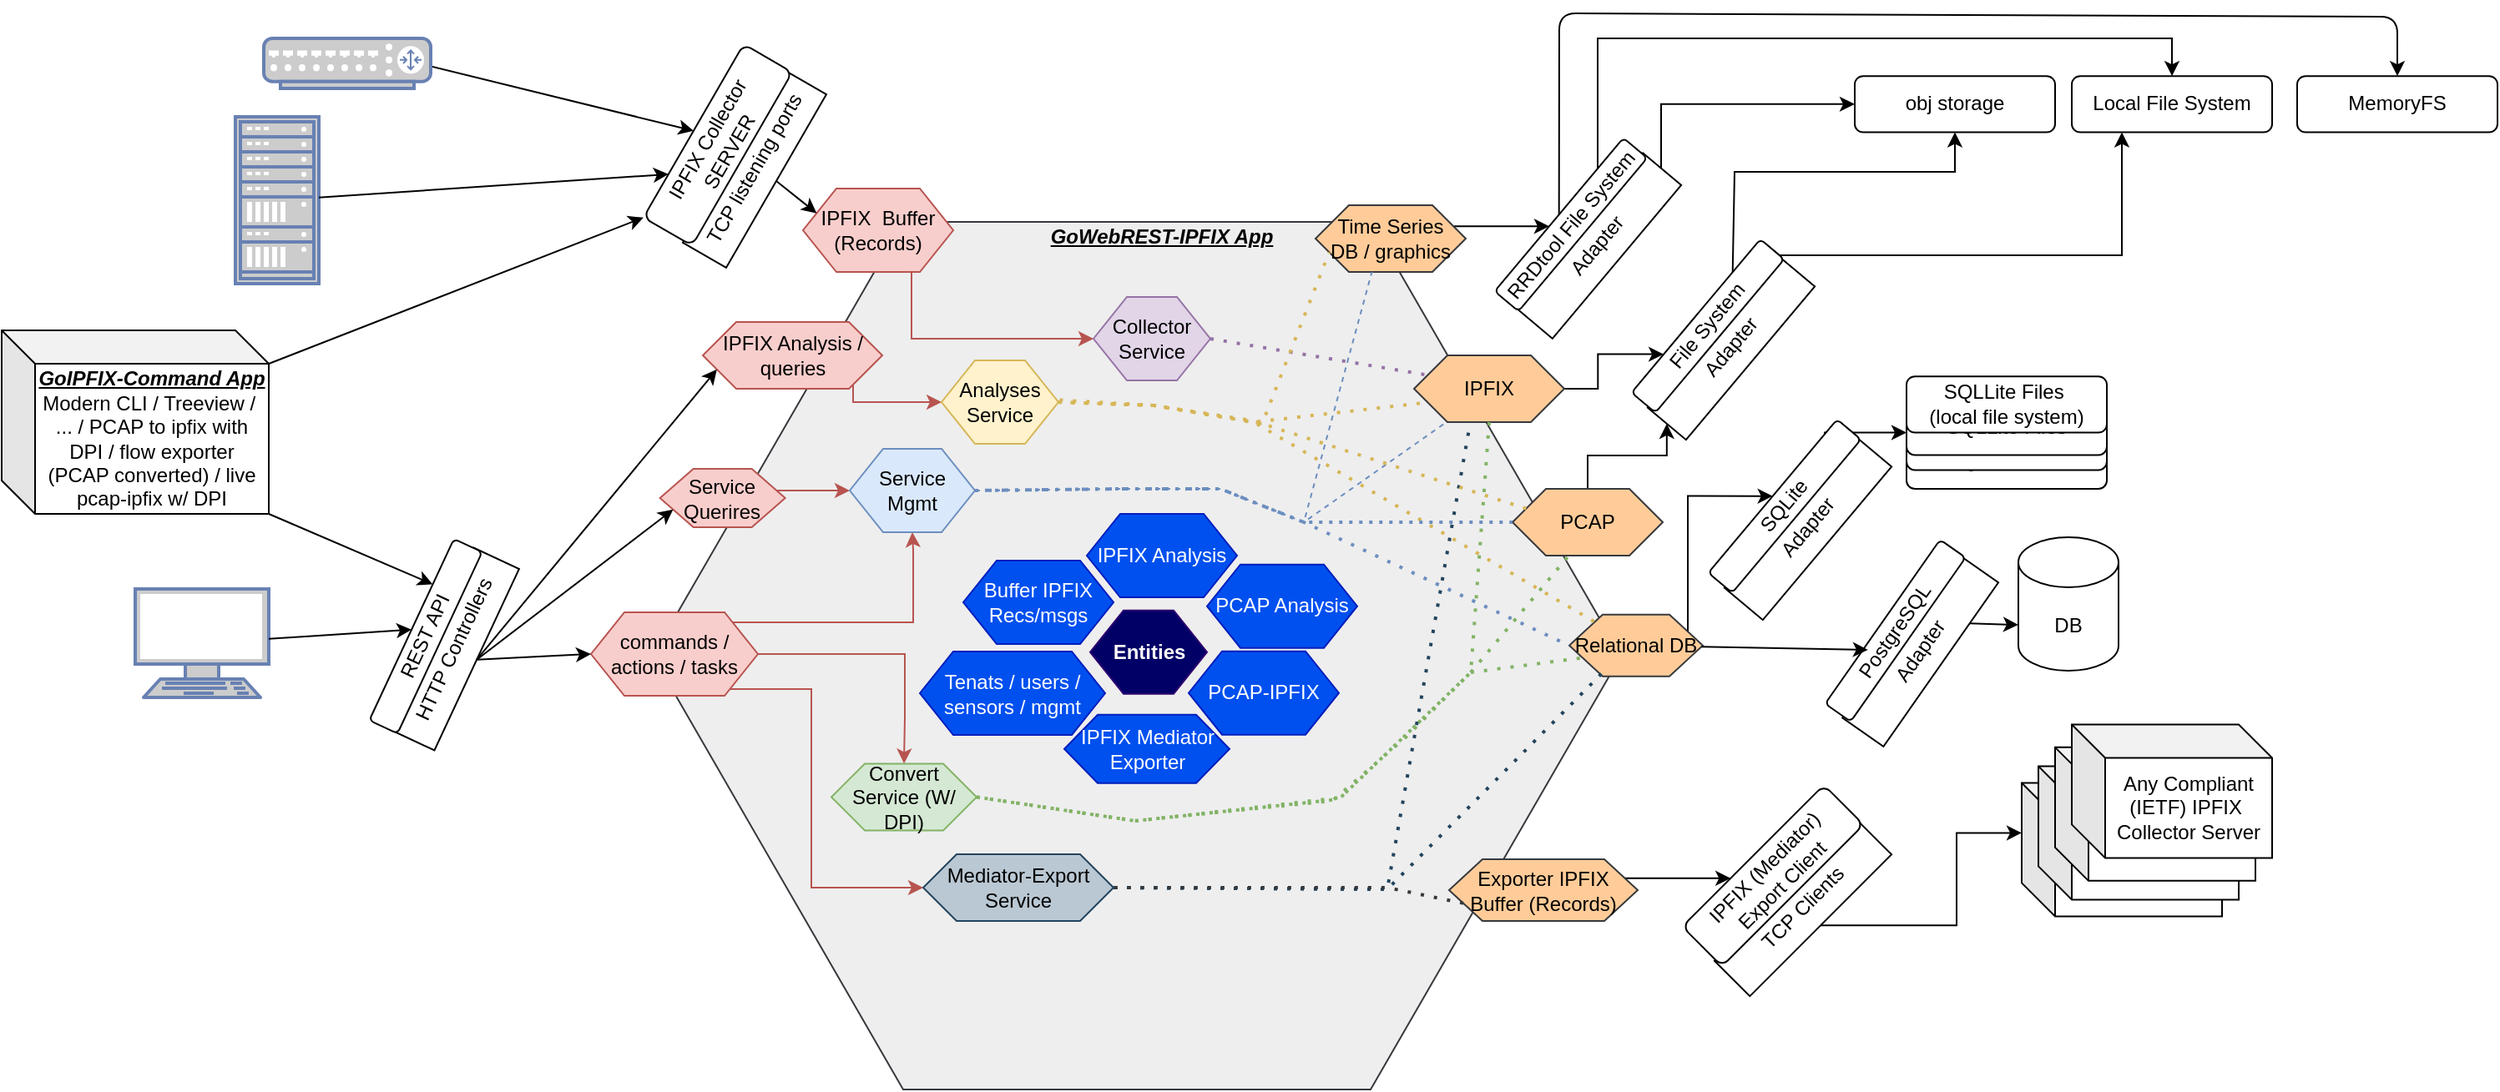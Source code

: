 <mxfile>
    <diagram name="Page-1" id="kMJhnsyOK0foT4QRPClB">
        <mxGraphModel dx="2495" dy="1179" grid="0" gridSize="10" guides="1" tooltips="1" connect="1" arrows="1" fold="1" page="0" pageScale="1" pageWidth="1100" pageHeight="850" math="0" shadow="0">
            <root>
                <mxCell id="0"/>
                <mxCell id="1" parent="0"/>
                <mxCell id="avQktaAOaLnj6YkO2QqU-61" style="edgeStyle=orthogonalEdgeStyle;rounded=0;orthogonalLoop=1;jettySize=auto;html=1;entryX=0;entryY=1;entryDx=0;entryDy=0;exitX=0.5;exitY=1;exitDx=0;exitDy=0;" parent="1" source="avQktaAOaLnj6YkO2QqU-45" target="avQktaAOaLnj6YkO2QqU-54" edge="1">
                    <mxGeometry relative="1" as="geometry">
                        <mxPoint x="70" y="300" as="targetPoint"/>
                        <Array as="points">
                            <mxPoint x="2" y="308"/>
                            <mxPoint x="2" y="246"/>
                        </Array>
                    </mxGeometry>
                </mxCell>
                <mxCell id="avQktaAOaLnj6YkO2QqU-56" style="edgeStyle=orthogonalEdgeStyle;rounded=0;orthogonalLoop=1;jettySize=auto;html=1;exitX=0.5;exitY=1;exitDx=0;exitDy=0;entryX=0;entryY=0.5;entryDx=0;entryDy=0;" parent="1" target="avQktaAOaLnj6YkO2QqU-49" edge="1">
                    <mxGeometry relative="1" as="geometry">
                        <Array as="points">
                            <mxPoint x="-129" y="107"/>
                            <mxPoint x="-96" y="107"/>
                            <mxPoint x="-96" y="49"/>
                        </Array>
                        <mxPoint x="-128.842" y="140.67" as="sourcePoint"/>
                        <mxPoint x="13.67" y="46.175" as="targetPoint"/>
                    </mxGeometry>
                </mxCell>
                <mxCell id="avQktaAOaLnj6YkO2QqU-94" style="edgeStyle=orthogonalEdgeStyle;rounded=0;orthogonalLoop=1;jettySize=auto;html=1;entryX=0.5;entryY=0;entryDx=0;entryDy=0;" parent="1" source="avQktaAOaLnj6YkO2QqU-41" target="avQktaAOaLnj6YkO2QqU-50" edge="1">
                    <mxGeometry relative="1" as="geometry">
                        <Array as="points">
                            <mxPoint x="-134" y="10"/>
                            <mxPoint x="210" y="10"/>
                        </Array>
                    </mxGeometry>
                </mxCell>
                <mxCell id="avQktaAOaLnj6YkO2QqU-95" style="edgeStyle=orthogonalEdgeStyle;rounded=0;orthogonalLoop=1;jettySize=auto;html=1;entryX=0.5;entryY=1;entryDx=0;entryDy=0;" parent="1" source="avQktaAOaLnj6YkO2QqU-33" target="avQktaAOaLnj6YkO2QqU-49" edge="1">
                    <mxGeometry relative="1" as="geometry">
                        <Array as="points">
                            <mxPoint x="-52" y="90"/>
                            <mxPoint x="80" y="90"/>
                        </Array>
                    </mxGeometry>
                </mxCell>
                <mxCell id="avQktaAOaLnj6YkO2QqU-55" style="edgeStyle=orthogonalEdgeStyle;rounded=0;orthogonalLoop=1;jettySize=auto;html=1;exitX=0.5;exitY=1;exitDx=0;exitDy=0;entryX=0.25;entryY=1;entryDx=0;entryDy=0;" parent="1" source="avQktaAOaLnj6YkO2QqU-33" target="avQktaAOaLnj6YkO2QqU-50" edge="1">
                    <mxGeometry relative="1" as="geometry">
                        <Array as="points">
                            <mxPoint x="-42" y="140"/>
                            <mxPoint x="180" y="140"/>
                        </Array>
                    </mxGeometry>
                </mxCell>
                <mxCell id="OZrybYWR_t_4S2gjD-Tn-4" value="" style="shape=hexagon;perimeter=hexagonPerimeter2;whiteSpace=wrap;html=1;fixedSize=1;size=150;fillColor=#eeeeee;strokeColor=#36393d;" parent="1" vertex="1">
                    <mxGeometry x="-700" y="120" width="580" height="520" as="geometry"/>
                </mxCell>
                <mxCell id="OZrybYWR_t_4S2gjD-Tn-13" value="" style="shape=hexagon;perimeter=hexagonPerimeter2;whiteSpace=wrap;html=1;fixedSize=1;fillColor=#000066;strokeColor=#2d0070;" parent="1" vertex="1">
                    <mxGeometry x="-438" y="352.85" width="70" height="50" as="geometry"/>
                </mxCell>
                <mxCell id="OZrybYWR_t_4S2gjD-Tn-16" value="&lt;b&gt;&lt;font style=&quot;color: light-dark(rgb(251, 249, 249), rgb(237, 237, 237));&quot;&gt;Entities&lt;/font&gt;&lt;/b&gt;" style="text;html=1;align=center;verticalAlign=middle;resizable=0;points=[];autosize=1;strokeColor=none;fillColor=none;" parent="1" vertex="1">
                    <mxGeometry x="-438" y="362.85" width="70" height="30" as="geometry"/>
                </mxCell>
                <mxCell id="avQktaAOaLnj6YkO2QqU-76" style="edgeStyle=orthogonalEdgeStyle;rounded=0;orthogonalLoop=1;jettySize=auto;html=1;exitX=0.5;exitY=0;exitDx=0;exitDy=0;entryX=0;entryY=0.5;entryDx=0;entryDy=0;fillColor=#f8cecc;strokeColor=#b85450;" parent="1" source="avQktaAOaLnj6YkO2QqU-4" target="avQktaAOaLnj6YkO2QqU-74" edge="1">
                    <mxGeometry relative="1" as="geometry">
                        <mxPoint x="-664" y="498.47" as="sourcePoint"/>
                        <mxPoint x="-632.205" y="300.22" as="targetPoint"/>
                        <Array as="points">
                            <mxPoint x="-658" y="297"/>
                            <mxPoint x="-659" y="292"/>
                        </Array>
                    </mxGeometry>
                </mxCell>
                <mxCell id="avQktaAOaLnj6YkO2QqU-4" value="Service Querires" style="shape=hexagon;perimeter=hexagonPerimeter2;whiteSpace=wrap;html=1;fixedSize=1;fillColor=#f8cecc;strokeColor=#b85450;" parent="1" vertex="1">
                    <mxGeometry x="-695.67" y="268" width="75" height="35" as="geometry"/>
                </mxCell>
                <mxCell id="avQktaAOaLnj6YkO2QqU-71" style="edgeStyle=orthogonalEdgeStyle;rounded=0;orthogonalLoop=1;jettySize=auto;html=1;entryX=0;entryY=0.5;entryDx=0;entryDy=0;fillColor=#f8cecc;strokeColor=#b85450;" parent="1" source="avQktaAOaLnj6YkO2QqU-5" target="avQktaAOaLnj6YkO2QqU-64" edge="1">
                    <mxGeometry relative="1" as="geometry">
                        <Array as="points">
                            <mxPoint x="-545" y="190"/>
                        </Array>
                    </mxGeometry>
                </mxCell>
                <mxCell id="avQktaAOaLnj6YkO2QqU-5" value="IPFIX&amp;nbsp; Buffer (Records)" style="shape=hexagon;perimeter=hexagonPerimeter2;whiteSpace=wrap;html=1;fixedSize=1;fillColor=#f8cecc;strokeColor=#b85450;" parent="1" vertex="1">
                    <mxGeometry x="-610" y="100" width="90" height="50" as="geometry"/>
                </mxCell>
                <mxCell id="avQktaAOaLnj6YkO2QqU-73" style="edgeStyle=orthogonalEdgeStyle;rounded=0;orthogonalLoop=1;jettySize=auto;html=1;fillColor=#f8cecc;strokeColor=#b85450;entryX=0.5;entryY=0;entryDx=0;entryDy=0;" parent="1" source="avQktaAOaLnj6YkO2QqU-6" target="avQktaAOaLnj6YkO2QqU-65" edge="1">
                    <mxGeometry relative="1" as="geometry">
                        <mxPoint x="-550" y="437" as="targetPoint"/>
                        <Array as="points">
                            <mxPoint x="-549" y="379"/>
                            <mxPoint x="-549" y="417"/>
                            <mxPoint x="-549" y="417"/>
                        </Array>
                    </mxGeometry>
                </mxCell>
                <mxCell id="avQktaAOaLnj6YkO2QqU-75" style="edgeStyle=orthogonalEdgeStyle;rounded=0;orthogonalLoop=1;jettySize=auto;html=1;exitX=1;exitY=0.75;exitDx=0;exitDy=0;entryX=0.5;entryY=1;entryDx=0;entryDy=0;fillColor=#f8cecc;strokeColor=#b85450;" parent="1" source="avQktaAOaLnj6YkO2QqU-6" target="avQktaAOaLnj6YkO2QqU-74" edge="1">
                    <mxGeometry relative="1" as="geometry">
                        <Array as="points">
                            <mxPoint x="-660" y="389"/>
                            <mxPoint x="-660" y="360"/>
                            <mxPoint x="-544" y="360"/>
                            <mxPoint x="-544" y="317"/>
                        </Array>
                    </mxGeometry>
                </mxCell>
                <mxCell id="rK8iww0qkZ8jp0wnqtzm-5" style="edgeStyle=orthogonalEdgeStyle;rounded=0;orthogonalLoop=1;jettySize=auto;html=1;entryX=0;entryY=0.5;entryDx=0;entryDy=0;fillColor=#f8cecc;strokeColor=#b85450;" parent="1" source="avQktaAOaLnj6YkO2QqU-6" target="rK8iww0qkZ8jp0wnqtzm-2" edge="1">
                    <mxGeometry relative="1" as="geometry">
                        <Array as="points">
                            <mxPoint x="-605" y="400"/>
                            <mxPoint x="-605" y="519"/>
                        </Array>
                    </mxGeometry>
                </mxCell>
                <mxCell id="avQktaAOaLnj6YkO2QqU-6" value="commands / actions / tasks" style="shape=hexagon;perimeter=hexagonPerimeter2;whiteSpace=wrap;html=1;fixedSize=1;fillColor=#f8cecc;strokeColor=#b85450;" parent="1" vertex="1">
                    <mxGeometry x="-737" y="354" width="100" height="50" as="geometry"/>
                </mxCell>
                <mxCell id="avQktaAOaLnj6YkO2QqU-72" style="edgeStyle=orthogonalEdgeStyle;rounded=0;orthogonalLoop=1;jettySize=auto;html=1;fillColor=#f8cecc;strokeColor=#b85450;entryX=0;entryY=0.5;entryDx=0;entryDy=0;" parent="1" source="avQktaAOaLnj6YkO2QqU-7" target="avQktaAOaLnj6YkO2QqU-63" edge="1">
                    <mxGeometry relative="1" as="geometry">
                        <Array as="points">
                            <mxPoint x="-580" y="228"/>
                        </Array>
                    </mxGeometry>
                </mxCell>
                <mxCell id="avQktaAOaLnj6YkO2QqU-7" value="IPFIX Analysis / queries" style="shape=hexagon;perimeter=hexagonPerimeter2;whiteSpace=wrap;html=1;fixedSize=1;fillColor=#f8cecc;strokeColor=#b85450;" parent="1" vertex="1">
                    <mxGeometry x="-670" y="180" width="107.5" height="40" as="geometry"/>
                </mxCell>
                <mxCell id="avQktaAOaLnj6YkO2QqU-10" value="" style="group;rotation=0;strokeColor=none;" parent="1" connectable="0" vertex="1">
                    <mxGeometry x="-870.003" y="309.999" width="90.355" height="127.709" as="geometry"/>
                </mxCell>
                <mxCell id="avQktaAOaLnj6YkO2QqU-8" value="HTTP Controllers" style="rounded=0;whiteSpace=wrap;html=1;rotation=-65;" parent="avQktaAOaLnj6YkO2QqU-10" vertex="1">
                    <mxGeometry x="-9" y="51" width="120" height="30" as="geometry"/>
                </mxCell>
                <mxCell id="avQktaAOaLnj6YkO2QqU-9" value="REST API" style="rounded=1;whiteSpace=wrap;html=1;rotation=-65;" parent="avQktaAOaLnj6YkO2QqU-10" vertex="1">
                    <mxGeometry x="-26" y="49" width="120" height="18.66" as="geometry"/>
                </mxCell>
                <mxCell id="avQktaAOaLnj6YkO2QqU-11" value="" style="endArrow=classic;html=1;rounded=0;exitX=0.5;exitY=1;exitDx=0;exitDy=0;entryX=0;entryY=0.5;entryDx=0;entryDy=0;" parent="1" source="avQktaAOaLnj6YkO2QqU-8" target="avQktaAOaLnj6YkO2QqU-6" edge="1">
                    <mxGeometry width="50" height="50" relative="1" as="geometry">
                        <mxPoint x="-470" y="360" as="sourcePoint"/>
                        <mxPoint x="-420" y="310" as="targetPoint"/>
                    </mxGeometry>
                </mxCell>
                <mxCell id="avQktaAOaLnj6YkO2QqU-12" value="" style="endArrow=classic;html=1;rounded=0;entryX=0;entryY=0.75;entryDx=0;entryDy=0;exitX=0.5;exitY=1;exitDx=0;exitDy=0;" parent="1" source="avQktaAOaLnj6YkO2QqU-8" target="avQktaAOaLnj6YkO2QqU-7" edge="1">
                    <mxGeometry width="50" height="50" relative="1" as="geometry">
                        <mxPoint x="-470" y="360" as="sourcePoint"/>
                        <mxPoint x="-420" y="310" as="targetPoint"/>
                    </mxGeometry>
                </mxCell>
                <mxCell id="avQktaAOaLnj6YkO2QqU-13" value="" style="endArrow=classic;html=1;rounded=0;entryX=0;entryY=0.75;entryDx=0;entryDy=0;exitX=0.5;exitY=1;exitDx=0;exitDy=0;" parent="1" source="avQktaAOaLnj6YkO2QqU-8" target="avQktaAOaLnj6YkO2QqU-4" edge="1">
                    <mxGeometry width="50" height="50" relative="1" as="geometry">
                        <mxPoint x="-803" y="380" as="sourcePoint"/>
                        <mxPoint x="-420" y="310" as="targetPoint"/>
                    </mxGeometry>
                </mxCell>
                <mxCell id="avQktaAOaLnj6YkO2QqU-17" value="" style="group;rotation=30;strokeColor=none;" parent="1" connectable="0" vertex="1">
                    <mxGeometry x="-680" y="20" width="58.327" height="120.669" as="geometry"/>
                </mxCell>
                <mxCell id="avQktaAOaLnj6YkO2QqU-15" value="TCP listening ports" style="rounded=0;whiteSpace=wrap;html=1;rotation=-60;" parent="avQktaAOaLnj6YkO2QqU-17" vertex="1">
                    <mxGeometry x="-19" y="53" width="120" height="30" as="geometry"/>
                </mxCell>
                <mxCell id="avQktaAOaLnj6YkO2QqU-16" value="IPFIX Collector SERVER" style="rounded=1;whiteSpace=wrap;html=1;rotation=-60;" parent="avQktaAOaLnj6YkO2QqU-17" vertex="1">
                    <mxGeometry x="-41" y="37" width="120" height="33.66" as="geometry"/>
                </mxCell>
                <mxCell id="avQktaAOaLnj6YkO2QqU-19" value="" style="endArrow=classic;html=1;rounded=0;exitX=1;exitY=0.5;exitDx=0;exitDy=0;exitPerimeter=0;entryX=0.5;entryY=0;entryDx=0;entryDy=0;" parent="1" target="avQktaAOaLnj6YkO2QqU-16" edge="1">
                    <mxGeometry width="50" height="50" relative="1" as="geometry">
                        <mxPoint x="-840.0" y="25" as="sourcePoint"/>
                        <mxPoint x="-650" y="280" as="targetPoint"/>
                    </mxGeometry>
                </mxCell>
                <mxCell id="avQktaAOaLnj6YkO2QqU-20" value="" style="fontColor=#0066CC;verticalAlign=top;verticalLabelPosition=bottom;labelPosition=center;align=center;html=1;outlineConnect=0;fillColor=#CCCCCC;strokeColor=#6881B3;gradientColor=none;gradientDirection=north;strokeWidth=2;shape=mxgraph.networks.rack;" parent="1" vertex="1">
                    <mxGeometry x="-950" y="57" width="50" height="100" as="geometry"/>
                </mxCell>
                <mxCell id="avQktaAOaLnj6YkO2QqU-21" value="" style="endArrow=classic;html=1;rounded=0;entryX=0.25;entryY=0;entryDx=0;entryDy=0;" parent="1" source="avQktaAOaLnj6YkO2QqU-20" target="avQktaAOaLnj6YkO2QqU-16" edge="1">
                    <mxGeometry width="50" height="50" relative="1" as="geometry">
                        <mxPoint x="-700" y="330" as="sourcePoint"/>
                        <mxPoint x="-650" y="280" as="targetPoint"/>
                    </mxGeometry>
                </mxCell>
                <mxCell id="avQktaAOaLnj6YkO2QqU-22" value="" style="fontColor=#0066CC;verticalAlign=top;verticalLabelPosition=bottom;labelPosition=center;align=center;html=1;outlineConnect=0;fillColor=#CCCCCC;strokeColor=#6881B3;gradientColor=none;gradientDirection=north;strokeWidth=2;shape=mxgraph.networks.terminal;" parent="1" vertex="1">
                    <mxGeometry x="-1010" y="340" width="80" height="65" as="geometry"/>
                </mxCell>
                <mxCell id="avQktaAOaLnj6YkO2QqU-23" value="" style="endArrow=classic;html=1;rounded=0;entryX=0.5;entryY=0;entryDx=0;entryDy=0;" parent="1" source="avQktaAOaLnj6YkO2QqU-22" target="avQktaAOaLnj6YkO2QqU-9" edge="1">
                    <mxGeometry width="50" height="50" relative="1" as="geometry">
                        <mxPoint x="-700" y="330" as="sourcePoint"/>
                        <mxPoint x="-650" y="280" as="targetPoint"/>
                    </mxGeometry>
                </mxCell>
                <mxCell id="avQktaAOaLnj6YkO2QqU-24" value="" style="endArrow=classic;html=1;rounded=0;exitX=0.5;exitY=1;exitDx=0;exitDy=0;entryX=0;entryY=0.25;entryDx=0;entryDy=0;" parent="1" source="avQktaAOaLnj6YkO2QqU-15" target="avQktaAOaLnj6YkO2QqU-5" edge="1">
                    <mxGeometry width="50" height="50" relative="1" as="geometry">
                        <mxPoint x="-700" y="330" as="sourcePoint"/>
                        <mxPoint x="-650" y="280" as="targetPoint"/>
                    </mxGeometry>
                </mxCell>
                <mxCell id="avQktaAOaLnj6YkO2QqU-25" value="&lt;b&gt;&lt;u&gt;&lt;i&gt;GoIPFIX-Command App&lt;/i&gt;&lt;/u&gt;&lt;/b&gt; Modern CLI / Treeview /&amp;nbsp;&lt;div&gt;... / PCAP to ipfix with DPI / flow exporter (PCAP converted) / live pcap-ipfix w/ DPI&lt;/div&gt;" style="shape=cube;whiteSpace=wrap;html=1;boundedLbl=1;backgroundOutline=1;darkOpacity=0.05;darkOpacity2=0.1;" parent="1" vertex="1">
                    <mxGeometry x="-1090" y="185" width="160" height="110" as="geometry"/>
                </mxCell>
                <mxCell id="avQktaAOaLnj6YkO2QqU-26" value="" style="endArrow=classic;html=1;rounded=0;exitX=1;exitY=1;exitDx=0;exitDy=0;exitPerimeter=0;entryX=0.75;entryY=0;entryDx=0;entryDy=0;" parent="1" source="avQktaAOaLnj6YkO2QqU-25" target="avQktaAOaLnj6YkO2QqU-9" edge="1">
                    <mxGeometry width="50" height="50" relative="1" as="geometry">
                        <mxPoint x="-700" y="330" as="sourcePoint"/>
                        <mxPoint x="-650" y="280" as="targetPoint"/>
                    </mxGeometry>
                </mxCell>
                <mxCell id="avQktaAOaLnj6YkO2QqU-27" value="" style="endArrow=classic;html=1;rounded=0;exitX=0;exitY=0;exitDx=160;exitDy=20;exitPerimeter=0;entryX=0;entryY=0;entryDx=0;entryDy=0;" parent="1" source="avQktaAOaLnj6YkO2QqU-25" target="avQktaAOaLnj6YkO2QqU-16" edge="1">
                    <mxGeometry width="50" height="50" relative="1" as="geometry">
                        <mxPoint x="-700" y="330" as="sourcePoint"/>
                        <mxPoint x="-650" y="280" as="targetPoint"/>
                    </mxGeometry>
                </mxCell>
                <mxCell id="avQktaAOaLnj6YkO2QqU-47" style="edgeStyle=orthogonalEdgeStyle;rounded=0;orthogonalLoop=1;jettySize=auto;html=1;entryX=0.5;entryY=0;entryDx=0;entryDy=0;" parent="1" source="avQktaAOaLnj6YkO2QqU-28" target="avQktaAOaLnj6YkO2QqU-46" edge="1">
                    <mxGeometry relative="1" as="geometry">
                        <Array as="points">
                            <mxPoint x="-80" y="284"/>
                        </Array>
                    </mxGeometry>
                </mxCell>
                <mxCell id="avQktaAOaLnj6YkO2QqU-43" style="edgeStyle=orthogonalEdgeStyle;rounded=0;orthogonalLoop=1;jettySize=auto;html=1;" parent="1" source="avQktaAOaLnj6YkO2QqU-29" target="avQktaAOaLnj6YkO2QqU-42" edge="1">
                    <mxGeometry relative="1" as="geometry">
                        <Array as="points">
                            <mxPoint x="-200" y="120"/>
                            <mxPoint x="-200" y="120"/>
                        </Array>
                    </mxGeometry>
                </mxCell>
                <mxCell id="avQktaAOaLnj6YkO2QqU-28" value="Relational DB" style="shape=hexagon;perimeter=hexagonPerimeter2;whiteSpace=wrap;html=1;fixedSize=1;fillColor=#ffcc99;strokeColor=#36393d;" parent="1" vertex="1">
                    <mxGeometry x="-151" y="355.35" width="80" height="37" as="geometry"/>
                </mxCell>
                <mxCell id="avQktaAOaLnj6YkO2QqU-29" value="Time Series&lt;div&gt;DB /&amp;nbsp;graphics&lt;/div&gt;" style="shape=hexagon;perimeter=hexagonPerimeter2;whiteSpace=wrap;html=1;fixedSize=1;fillColor=#ffcc99;strokeColor=#36393d;" parent="1" vertex="1">
                    <mxGeometry x="-303" y="110" width="90" height="40" as="geometry"/>
                </mxCell>
                <mxCell id="avQktaAOaLnj6YkO2QqU-39" style="edgeStyle=orthogonalEdgeStyle;rounded=0;orthogonalLoop=1;jettySize=auto;html=1;entryX=0.25;entryY=0;entryDx=0;entryDy=0;" parent="1" source="avQktaAOaLnj6YkO2QqU-30" target="avQktaAOaLnj6YkO2QqU-34" edge="1">
                    <mxGeometry relative="1" as="geometry"/>
                </mxCell>
                <mxCell id="avQktaAOaLnj6YkO2QqU-30" value="IPFIX" style="shape=hexagon;perimeter=hexagonPerimeter2;whiteSpace=wrap;html=1;fixedSize=1;fillColor=#ffcc99;strokeColor=#36393d;" parent="1" vertex="1">
                    <mxGeometry x="-244" y="200" width="90" height="40" as="geometry"/>
                </mxCell>
                <mxCell id="avQktaAOaLnj6YkO2QqU-37" style="edgeStyle=orthogonalEdgeStyle;rounded=0;orthogonalLoop=1;jettySize=auto;html=1;entryX=0;entryY=0.5;entryDx=0;entryDy=0;" parent="1" source="avQktaAOaLnj6YkO2QqU-31" target="avQktaAOaLnj6YkO2QqU-33" edge="1">
                    <mxGeometry relative="1" as="geometry">
                        <mxPoint x="-60" y="220" as="targetPoint"/>
                    </mxGeometry>
                </mxCell>
                <mxCell id="avQktaAOaLnj6YkO2QqU-31" value="PCAP" style="shape=hexagon;perimeter=hexagonPerimeter2;whiteSpace=wrap;html=1;fixedSize=1;fillColor=#ffcc99;strokeColor=#36393d;" parent="1" vertex="1">
                    <mxGeometry x="-185" y="280" width="90" height="40" as="geometry"/>
                </mxCell>
                <mxCell id="avQktaAOaLnj6YkO2QqU-40" value="" style="group;rotation=15;strokeColor=none;" parent="1" connectable="0" vertex="1">
                    <mxGeometry x="-186.003" y="66.289" width="90.355" height="127.709" as="geometry"/>
                </mxCell>
                <mxCell id="avQktaAOaLnj6YkO2QqU-41" value="Adapter" style="rounded=0;whiteSpace=wrap;html=1;rotation=-50;" parent="avQktaAOaLnj6YkO2QqU-40" vertex="1">
                    <mxGeometry x="-8" y="53" width="120" height="30" as="geometry"/>
                </mxCell>
                <mxCell id="avQktaAOaLnj6YkO2QqU-42" value="RRDtool File System" style="rounded=1;whiteSpace=wrap;html=1;rotation=-50;" parent="avQktaAOaLnj6YkO2QqU-40" vertex="1">
                    <mxGeometry x="-24" y="46" width="120" height="18.66" as="geometry"/>
                </mxCell>
                <mxCell id="avQktaAOaLnj6YkO2QqU-32" value="" style="group;rotation=15;strokeColor=none;" parent="1" connectable="0" vertex="1">
                    <mxGeometry x="-104.003" y="126.999" width="90.355" height="127.709" as="geometry"/>
                </mxCell>
                <mxCell id="avQktaAOaLnj6YkO2QqU-33" value="Adapter" style="rounded=0;whiteSpace=wrap;html=1;rotation=-50;" parent="avQktaAOaLnj6YkO2QqU-32" vertex="1">
                    <mxGeometry x="-10" y="53" width="120" height="30" as="geometry"/>
                </mxCell>
                <mxCell id="avQktaAOaLnj6YkO2QqU-34" value="File System" style="rounded=1;whiteSpace=wrap;html=1;rotation=-50;" parent="avQktaAOaLnj6YkO2QqU-32" vertex="1">
                    <mxGeometry x="-24" y="46" width="120" height="18.66" as="geometry"/>
                </mxCell>
                <mxCell id="avQktaAOaLnj6YkO2QqU-44" value="" style="group;rotation=15;strokeColor=none;" parent="1" connectable="0" vertex="1">
                    <mxGeometry x="-58.003" y="234.999" width="90.355" height="127.709" as="geometry"/>
                </mxCell>
                <mxCell id="avQktaAOaLnj6YkO2QqU-45" value="Adapter" style="rounded=0;whiteSpace=wrap;html=1;rotation=-50;" parent="avQktaAOaLnj6YkO2QqU-44" vertex="1">
                    <mxGeometry x="-10" y="53" width="120" height="30" as="geometry"/>
                </mxCell>
                <mxCell id="avQktaAOaLnj6YkO2QqU-46" value="SQLite" style="rounded=1;whiteSpace=wrap;html=1;rotation=-50;" parent="avQktaAOaLnj6YkO2QqU-44" vertex="1">
                    <mxGeometry x="-24" y="46" width="120" height="18.66" as="geometry"/>
                </mxCell>
                <mxCell id="avQktaAOaLnj6YkO2QqU-49" value="&lt;div&gt;&lt;span style=&quot;background-color: transparent; color: light-dark(rgb(0, 0, 0), rgb(255, 255, 255));&quot;&gt;obj storage&lt;/span&gt;&lt;/div&gt;" style="rounded=1;whiteSpace=wrap;html=1;" parent="1" vertex="1">
                    <mxGeometry x="20" y="32.58" width="120" height="33.71" as="geometry"/>
                </mxCell>
                <mxCell id="avQktaAOaLnj6YkO2QqU-50" value="Local File System" style="rounded=1;whiteSpace=wrap;html=1;" parent="1" vertex="1">
                    <mxGeometry x="150" y="32.58" width="120" height="33.71" as="geometry"/>
                </mxCell>
                <mxCell id="avQktaAOaLnj6YkO2QqU-51" value="SQLLite Files" style="rounded=1;whiteSpace=wrap;html=1;" parent="1" vertex="1">
                    <mxGeometry x="51" y="246.29" width="120" height="33.71" as="geometry"/>
                </mxCell>
                <mxCell id="avQktaAOaLnj6YkO2QqU-52" value="SQLLite Files" style="rounded=1;whiteSpace=wrap;html=1;" parent="1" vertex="1">
                    <mxGeometry x="51" y="235.0" width="120" height="33.71" as="geometry"/>
                </mxCell>
                <mxCell id="avQktaAOaLnj6YkO2QqU-53" value="SQLLite Files" style="rounded=1;whiteSpace=wrap;html=1;" parent="1" vertex="1">
                    <mxGeometry x="51" y="226.0" width="120" height="33.71" as="geometry"/>
                </mxCell>
                <mxCell id="avQktaAOaLnj6YkO2QqU-54" value="SQLLite Files&amp;nbsp;&lt;div&gt;(local file system)&lt;/div&gt;" style="rounded=1;whiteSpace=wrap;html=1;" parent="1" vertex="1">
                    <mxGeometry x="51" y="212.58" width="120" height="33.71" as="geometry"/>
                </mxCell>
                <mxCell id="avQktaAOaLnj6YkO2QqU-63" value="Analyses Service" style="shape=hexagon;perimeter=hexagonPerimeter2;whiteSpace=wrap;html=1;fixedSize=1;fillColor=#fff2cc;strokeColor=#d6b656;" parent="1" vertex="1">
                    <mxGeometry x="-527" y="203" width="70" height="50" as="geometry"/>
                </mxCell>
                <mxCell id="avQktaAOaLnj6YkO2QqU-64" value="Collector Service" style="shape=hexagon;perimeter=hexagonPerimeter2;whiteSpace=wrap;html=1;fixedSize=1;fillColor=#e1d5e7;strokeColor=#9673a6;" parent="1" vertex="1">
                    <mxGeometry x="-436" y="165" width="70" height="50" as="geometry"/>
                </mxCell>
                <mxCell id="avQktaAOaLnj6YkO2QqU-65" value="Convert Service (W/ DPI)" style="shape=hexagon;perimeter=hexagonPerimeter2;whiteSpace=wrap;html=1;fixedSize=1;fillColor=#d5e8d4;strokeColor=#82b366;" parent="1" vertex="1">
                    <mxGeometry x="-593" y="444.71" width="87" height="40" as="geometry"/>
                </mxCell>
                <mxCell id="avQktaAOaLnj6YkO2QqU-67" value="Buffer IPFIX Recs/msgs" style="shape=hexagon;perimeter=hexagonPerimeter2;whiteSpace=wrap;html=1;fixedSize=1;fillColor=#0050ef;strokeColor=#001DBC;fontColor=#ffffff;" parent="1" vertex="1">
                    <mxGeometry x="-514" y="323" width="90" height="50" as="geometry"/>
                </mxCell>
                <mxCell id="avQktaAOaLnj6YkO2QqU-68" value="IPFIX Analysis" style="shape=hexagon;perimeter=hexagonPerimeter2;whiteSpace=wrap;html=1;fixedSize=1;fillColor=#0050ef;strokeColor=#001DBC;fontColor=#ffffff;" parent="1" vertex="1">
                    <mxGeometry x="-440" y="295" width="90" height="50" as="geometry"/>
                </mxCell>
                <mxCell id="avQktaAOaLnj6YkO2QqU-69" value="PCAP-IPFIX" style="shape=hexagon;perimeter=hexagonPerimeter2;whiteSpace=wrap;html=1;fixedSize=1;fillColor=#0050ef;strokeColor=#001DBC;fontColor=#ffffff;" parent="1" vertex="1">
                    <mxGeometry x="-379" y="377.35" width="90" height="50" as="geometry"/>
                </mxCell>
                <mxCell id="avQktaAOaLnj6YkO2QqU-74" value="Service Mgmt" style="shape=hexagon;perimeter=hexagonPerimeter2;whiteSpace=wrap;html=1;fixedSize=1;fillColor=#dae8fc;strokeColor=#6c8ebf;" parent="1" vertex="1">
                    <mxGeometry x="-582" y="256" width="75" height="50" as="geometry"/>
                </mxCell>
                <mxCell id="avQktaAOaLnj6YkO2QqU-83" value="" style="endArrow=none;dashed=1;html=1;dashPattern=1 3;strokeWidth=2;rounded=0;exitX=1;exitY=0.5;exitDx=0;exitDy=0;entryX=0;entryY=0.25;entryDx=0;entryDy=0;fillColor=#e1d5e7;strokeColor=#9673a6;" parent="1" source="avQktaAOaLnj6YkO2QqU-64" target="avQktaAOaLnj6YkO2QqU-30" edge="1">
                    <mxGeometry width="50" height="50" relative="1" as="geometry">
                        <mxPoint x="-350" y="290" as="sourcePoint"/>
                        <mxPoint x="-300" y="240" as="targetPoint"/>
                        <Array as="points"/>
                    </mxGeometry>
                </mxCell>
                <mxCell id="avQktaAOaLnj6YkO2QqU-86" value="" style="endArrow=none;dashed=1;html=1;dashPattern=1 3;strokeWidth=2;rounded=0;entryX=0;entryY=0.75;entryDx=0;entryDy=0;fillColor=#fff2cc;strokeColor=#d6b656;exitX=1.01;exitY=0.475;exitDx=0;exitDy=0;exitPerimeter=0;" parent="1" source="avQktaAOaLnj6YkO2QqU-63" target="avQktaAOaLnj6YkO2QqU-29" edge="1">
                    <mxGeometry width="50" height="50" relative="1" as="geometry">
                        <mxPoint x="-480" y="220" as="sourcePoint"/>
                        <mxPoint x="-230" y="190" as="targetPoint"/>
                        <Array as="points">
                            <mxPoint x="-400" y="230"/>
                            <mxPoint x="-335" y="241"/>
                        </Array>
                    </mxGeometry>
                </mxCell>
                <mxCell id="avQktaAOaLnj6YkO2QqU-87" value="Tenats / users / sensors / mgmt" style="shape=hexagon;perimeter=hexagonPerimeter2;whiteSpace=wrap;html=1;fixedSize=1;fillColor=#0050ef;strokeColor=#001DBC;fontColor=#ffffff;" parent="1" vertex="1">
                    <mxGeometry x="-540" y="377.5" width="111" height="50" as="geometry"/>
                </mxCell>
                <mxCell id="avQktaAOaLnj6YkO2QqU-88" value="" style="endArrow=none;dashed=1;html=1;dashPattern=1 3;strokeWidth=2;rounded=0;exitX=1;exitY=0.5;exitDx=0;exitDy=0;entryX=0;entryY=0.75;entryDx=0;entryDy=0;fillColor=#fff2cc;strokeColor=#d6b656;" parent="1" source="avQktaAOaLnj6YkO2QqU-63" target="avQktaAOaLnj6YkO2QqU-30" edge="1">
                    <mxGeometry width="50" height="50" relative="1" as="geometry">
                        <mxPoint x="-400" y="390" as="sourcePoint"/>
                        <mxPoint x="-350" y="340" as="targetPoint"/>
                        <Array as="points">
                            <mxPoint x="-400" y="230"/>
                            <mxPoint x="-340" y="240"/>
                        </Array>
                    </mxGeometry>
                </mxCell>
                <mxCell id="avQktaAOaLnj6YkO2QqU-89" value="" style="endArrow=none;dashed=1;html=1;dashPattern=1 3;strokeWidth=2;rounded=0;entryX=1;entryY=0.5;entryDx=0;entryDy=0;exitX=0.185;exitY=0.112;exitDx=0;exitDy=0;fillColor=#fff2cc;strokeColor=#d6b656;exitPerimeter=0;" parent="1" source="avQktaAOaLnj6YkO2QqU-28" target="avQktaAOaLnj6YkO2QqU-63" edge="1">
                    <mxGeometry width="50" height="50" relative="1" as="geometry">
                        <mxPoint x="-300" y="330" as="sourcePoint"/>
                        <mxPoint x="-250" y="280" as="targetPoint"/>
                        <Array as="points">
                            <mxPoint x="-340" y="240"/>
                            <mxPoint x="-400" y="230"/>
                        </Array>
                    </mxGeometry>
                </mxCell>
                <mxCell id="avQktaAOaLnj6YkO2QqU-91" value="" style="endArrow=none;dashed=1;html=1;dashPattern=1 3;strokeWidth=2;rounded=0;exitX=1;exitY=0.5;exitDx=0;exitDy=0;entryX=0;entryY=0.75;entryDx=0;entryDy=0;fillColor=#d5e8d4;strokeColor=#82b366;" parent="1" source="avQktaAOaLnj6YkO2QqU-65" target="avQktaAOaLnj6YkO2QqU-28" edge="1">
                    <mxGeometry width="50" height="50" relative="1" as="geometry">
                        <mxPoint x="-470" y="340" as="sourcePoint"/>
                        <mxPoint x="-420" y="290" as="targetPoint"/>
                        <Array as="points">
                            <mxPoint x="-410" y="479"/>
                            <mxPoint x="-288" y="465"/>
                            <mxPoint x="-210" y="390"/>
                        </Array>
                    </mxGeometry>
                </mxCell>
                <mxCell id="avQktaAOaLnj6YkO2QqU-92" value="" style="endArrow=none;dashed=1;html=1;dashPattern=1 3;strokeWidth=2;rounded=0;entryX=0.375;entryY=1;entryDx=0;entryDy=0;exitX=1;exitY=0.5;exitDx=0;exitDy=0;fillColor=#d5e8d4;strokeColor=#82b366;" parent="1" source="avQktaAOaLnj6YkO2QqU-65" target="avQktaAOaLnj6YkO2QqU-31" edge="1">
                    <mxGeometry width="50" height="50" relative="1" as="geometry">
                        <mxPoint x="-282" y="410" as="sourcePoint"/>
                        <mxPoint x="-232" y="360" as="targetPoint"/>
                        <Array as="points">
                            <mxPoint x="-412" y="479"/>
                            <mxPoint x="-293" y="467"/>
                            <mxPoint x="-249" y="429"/>
                            <mxPoint x="-210" y="390"/>
                        </Array>
                    </mxGeometry>
                </mxCell>
                <mxCell id="avQktaAOaLnj6YkO2QqU-93" value="" style="endArrow=none;dashed=1;html=1;dashPattern=1 3;strokeWidth=2;rounded=0;exitX=0.5;exitY=1;exitDx=0;exitDy=0;entryX=1;entryY=0.5;entryDx=0;entryDy=0;fillColor=#d5e8d4;strokeColor=#82b366;" parent="1" source="avQktaAOaLnj6YkO2QqU-30" target="avQktaAOaLnj6YkO2QqU-65" edge="1">
                    <mxGeometry width="50" height="50" relative="1" as="geometry">
                        <mxPoint x="-470" y="340" as="sourcePoint"/>
                        <mxPoint x="-420" y="290" as="targetPoint"/>
                        <Array as="points">
                            <mxPoint x="-210" y="390"/>
                            <mxPoint x="-289" y="466"/>
                            <mxPoint x="-411" y="479"/>
                        </Array>
                    </mxGeometry>
                </mxCell>
                <mxCell id="avQktaAOaLnj6YkO2QqU-96" value="" style="endArrow=none;dashed=1;html=1;dashPattern=1 3;strokeWidth=2;rounded=0;exitX=1;exitY=0.5;exitDx=0;exitDy=0;entryX=0;entryY=0.5;entryDx=0;entryDy=0;fillColor=#dae8fc;strokeColor=#6c8ebf;" parent="1" source="avQktaAOaLnj6YkO2QqU-74" target="avQktaAOaLnj6YkO2QqU-28" edge="1">
                    <mxGeometry width="50" height="50" relative="1" as="geometry">
                        <mxPoint x="-390" y="340" as="sourcePoint"/>
                        <mxPoint x="-340" y="290" as="targetPoint"/>
                        <Array as="points">
                            <mxPoint x="-420" y="280"/>
                            <mxPoint x="-360" y="280"/>
                            <mxPoint x="-310" y="300"/>
                        </Array>
                    </mxGeometry>
                </mxCell>
                <mxCell id="avQktaAOaLnj6YkO2QqU-97" value="" style="endArrow=none;dashed=1;html=1;strokeWidth=2;rounded=0;exitX=1;exitY=0.5;exitDx=0;exitDy=0;entryX=0;entryY=0.5;entryDx=0;entryDy=0;fillColor=#dae8fc;strokeColor=#6c8ebf;dashPattern=1 2;" parent="1" source="avQktaAOaLnj6YkO2QqU-74" target="avQktaAOaLnj6YkO2QqU-31" edge="1">
                    <mxGeometry width="50" height="50" relative="1" as="geometry">
                        <mxPoint x="-620" y="220" as="sourcePoint"/>
                        <mxPoint x="-570" y="170" as="targetPoint"/>
                        <Array as="points">
                            <mxPoint x="-420" y="280"/>
                            <mxPoint x="-360" y="280"/>
                            <mxPoint x="-310" y="300"/>
                        </Array>
                    </mxGeometry>
                </mxCell>
                <mxCell id="avQktaAOaLnj6YkO2QqU-98" value="" style="endArrow=none;dashed=1;html=1;rounded=0;entryX=0.375;entryY=1;entryDx=0;entryDy=0;exitX=1;exitY=0.5;exitDx=0;exitDy=0;fillColor=#dae8fc;strokeColor=#6c8ebf;" parent="1" source="avQktaAOaLnj6YkO2QqU-74" target="avQktaAOaLnj6YkO2QqU-29" edge="1">
                    <mxGeometry width="50" height="50" relative="1" as="geometry">
                        <mxPoint x="-320" y="180" as="sourcePoint"/>
                        <mxPoint x="-270" y="130" as="targetPoint"/>
                        <Array as="points">
                            <mxPoint x="-420" y="280"/>
                            <mxPoint x="-360" y="280"/>
                            <mxPoint x="-310" y="300"/>
                        </Array>
                    </mxGeometry>
                </mxCell>
                <mxCell id="avQktaAOaLnj6YkO2QqU-99" value="" style="endArrow=none;dashed=1;html=1;rounded=0;entryX=0.2;entryY=1.025;entryDx=0;entryDy=0;entryPerimeter=0;exitX=1;exitY=0.5;exitDx=0;exitDy=0;fillColor=#dae8fc;strokeColor=#6c8ebf;" parent="1" source="avQktaAOaLnj6YkO2QqU-74" target="avQktaAOaLnj6YkO2QqU-30" edge="1">
                    <mxGeometry width="50" height="50" relative="1" as="geometry">
                        <mxPoint x="-440" y="290" as="sourcePoint"/>
                        <mxPoint x="-390" y="240" as="targetPoint"/>
                        <Array as="points">
                            <mxPoint x="-420" y="280"/>
                            <mxPoint x="-360" y="280"/>
                            <mxPoint x="-310" y="300"/>
                        </Array>
                    </mxGeometry>
                </mxCell>
                <mxCell id="avQktaAOaLnj6YkO2QqU-100" value="PCAP Analysis" style="shape=hexagon;perimeter=hexagonPerimeter2;whiteSpace=wrap;html=1;fixedSize=1;fillColor=#0050ef;strokeColor=#001DBC;fontColor=#ffffff;" parent="1" vertex="1">
                    <mxGeometry x="-368" y="325.35" width="90" height="50" as="geometry"/>
                </mxCell>
                <mxCell id="rK8iww0qkZ8jp0wnqtzm-1" value="IPFIX Mediator&lt;div&gt;&lt;font style=&quot;color: rgb(255, 255, 255);&quot;&gt;Exporter&lt;/font&gt;&lt;/div&gt;" style="shape=hexagon;perimeter=hexagonPerimeter2;whiteSpace=wrap;html=1;fixedSize=1;fillColor=#0050ef;strokeColor=#001DBC;fontColor=#ffffff;" parent="1" vertex="1">
                    <mxGeometry x="-453.5" y="415.35" width="99" height="41" as="geometry"/>
                </mxCell>
                <mxCell id="rK8iww0qkZ8jp0wnqtzm-2" value="Mediator-Export Service" style="shape=hexagon;perimeter=hexagonPerimeter2;whiteSpace=wrap;html=1;fixedSize=1;fillColor=#bac8d3;strokeColor=#23445d;" parent="1" vertex="1">
                    <mxGeometry x="-538" y="499" width="114" height="40" as="geometry"/>
                </mxCell>
                <mxCell id="rK8iww0qkZ8jp0wnqtzm-3" value="" style="endArrow=none;dashed=1;html=1;dashPattern=1 3;strokeWidth=2;rounded=0;entryX=0.375;entryY=1;entryDx=0;entryDy=0;exitX=1;exitY=0.5;exitDx=0;exitDy=0;fillColor=#bac8d3;strokeColor=#23445d;" parent="1" source="rK8iww0qkZ8jp0wnqtzm-2" target="avQktaAOaLnj6YkO2QqU-30" edge="1">
                    <mxGeometry width="50" height="50" relative="1" as="geometry">
                        <mxPoint x="-269" y="297.27" as="sourcePoint"/>
                        <mxPoint x="-219" y="247.27" as="targetPoint"/>
                        <Array as="points">
                            <mxPoint x="-260" y="520"/>
                        </Array>
                    </mxGeometry>
                </mxCell>
                <mxCell id="rK8iww0qkZ8jp0wnqtzm-4" value="" style="endArrow=none;dashed=1;html=1;dashPattern=1 3;strokeWidth=2;rounded=0;entryX=0.242;entryY=0.957;entryDx=0;entryDy=0;entryPerimeter=0;exitX=1;exitY=0.5;exitDx=0;exitDy=0;fillColor=#bac8d3;strokeColor=#23445d;" parent="1" source="rK8iww0qkZ8jp0wnqtzm-2" target="avQktaAOaLnj6YkO2QqU-28" edge="1">
                    <mxGeometry width="50" height="50" relative="1" as="geometry">
                        <mxPoint x="-197" y="453.35" as="sourcePoint"/>
                        <mxPoint x="-147" y="403.35" as="targetPoint"/>
                        <Array as="points">
                            <mxPoint x="-260" y="520"/>
                        </Array>
                    </mxGeometry>
                </mxCell>
                <mxCell id="rK8iww0qkZ8jp0wnqtzm-11" style="edgeStyle=orthogonalEdgeStyle;rounded=0;orthogonalLoop=1;jettySize=auto;html=1;" parent="1" source="rK8iww0qkZ8jp0wnqtzm-6" target="rK8iww0qkZ8jp0wnqtzm-9" edge="1">
                    <mxGeometry relative="1" as="geometry">
                        <Array as="points">
                            <mxPoint x="-80" y="521"/>
                            <mxPoint x="-80" y="521"/>
                        </Array>
                    </mxGeometry>
                </mxCell>
                <mxCell id="rK8iww0qkZ8jp0wnqtzm-6" value="Exporter IPFIX Buffer (Records)" style="shape=hexagon;perimeter=hexagonPerimeter2;whiteSpace=wrap;html=1;fixedSize=1;fillColor=#ffcc99;strokeColor=#36393d;" parent="1" vertex="1">
                    <mxGeometry x="-223" y="502" width="113" height="37" as="geometry"/>
                </mxCell>
                <mxCell id="rK8iww0qkZ8jp0wnqtzm-7" value="" style="group;rotation=45;strokeColor=none;" parent="1" connectable="0" vertex="1">
                    <mxGeometry x="-50" y="460" width="58.327" height="120.669" as="geometry"/>
                </mxCell>
                <mxCell id="rK8iww0qkZ8jp0wnqtzm-8" value="TCP Clients" style="rounded=0;whiteSpace=wrap;html=1;rotation=-45;" parent="rK8iww0qkZ8jp0wnqtzm-7" vertex="1">
                    <mxGeometry x="-21" y="56" width="120" height="30" as="geometry"/>
                </mxCell>
                <mxCell id="rK8iww0qkZ8jp0wnqtzm-9" value="IPFIX (Mediator) Export Client" style="rounded=1;whiteSpace=wrap;html=1;rotation=-45;" parent="rK8iww0qkZ8jp0wnqtzm-7" vertex="1">
                    <mxGeometry x="-39" y="35" width="120" height="33.66" as="geometry"/>
                </mxCell>
                <mxCell id="rK8iww0qkZ8jp0wnqtzm-10" value="" style="endArrow=none;dashed=1;html=1;dashPattern=1 3;strokeWidth=2;rounded=0;entryX=1;entryY=0.5;entryDx=0;entryDy=0;exitX=0;exitY=0.75;exitDx=0;exitDy=0;fillColor=#eeeeee;strokeColor=#36393d;" parent="1" source="rK8iww0qkZ8jp0wnqtzm-6" target="rK8iww0qkZ8jp0wnqtzm-2" edge="1">
                    <mxGeometry width="50" height="50" relative="1" as="geometry">
                        <mxPoint x="-490" y="320" as="sourcePoint"/>
                        <mxPoint x="-440" y="270" as="targetPoint"/>
                        <Array as="points">
                            <mxPoint x="-260" y="519"/>
                        </Array>
                    </mxGeometry>
                </mxCell>
                <mxCell id="rK8iww0qkZ8jp0wnqtzm-12" value="Any IPFIX Collector" style="shape=cube;whiteSpace=wrap;html=1;boundedLbl=1;backgroundOutline=1;darkOpacity=0.05;darkOpacity2=0.1;" parent="1" vertex="1">
                    <mxGeometry x="120" y="456.21" width="120" height="80" as="geometry"/>
                </mxCell>
                <mxCell id="rK8iww0qkZ8jp0wnqtzm-13" value="Any IPFIX Collector" style="shape=cube;whiteSpace=wrap;html=1;boundedLbl=1;backgroundOutline=1;darkOpacity=0.05;darkOpacity2=0.1;" parent="1" vertex="1">
                    <mxGeometry x="130" y="446.21" width="120" height="80" as="geometry"/>
                </mxCell>
                <mxCell id="rK8iww0qkZ8jp0wnqtzm-14" value="Any IPFIX Collector" style="shape=cube;whiteSpace=wrap;html=1;boundedLbl=1;backgroundOutline=1;darkOpacity=0.05;darkOpacity2=0.1;" parent="1" vertex="1">
                    <mxGeometry x="140" y="434.92" width="120" height="80" as="geometry"/>
                </mxCell>
                <mxCell id="rK8iww0qkZ8jp0wnqtzm-15" value="Any Compliant (IETF) IPFIX&amp;nbsp; Collector Server" style="shape=cube;whiteSpace=wrap;html=1;boundedLbl=1;backgroundOutline=1;darkOpacity=0.05;darkOpacity2=0.1;" parent="1" vertex="1">
                    <mxGeometry x="150" y="421.21" width="120" height="80" as="geometry"/>
                </mxCell>
                <mxCell id="rK8iww0qkZ8jp0wnqtzm-16" style="edgeStyle=orthogonalEdgeStyle;rounded=0;orthogonalLoop=1;jettySize=auto;html=1;exitX=0.5;exitY=1;exitDx=0;exitDy=0;entryX=0;entryY=0;entryDx=0;entryDy=30;entryPerimeter=0;" parent="1" source="rK8iww0qkZ8jp0wnqtzm-8" target="rK8iww0qkZ8jp0wnqtzm-12" edge="1">
                    <mxGeometry relative="1" as="geometry">
                        <mxPoint x="120" y="476" as="targetPoint"/>
                    </mxGeometry>
                </mxCell>
                <mxCell id="tIPWBnErq2kE3fyykj6Y-3" value="" style="endArrow=none;dashed=1;html=1;dashPattern=1 3;strokeWidth=2;rounded=0;entryX=1;entryY=0.5;entryDx=0;entryDy=0;exitX=0;exitY=0.25;exitDx=0;exitDy=0;fillColor=#fff2cc;strokeColor=#d6b656;" parent="1" source="avQktaAOaLnj6YkO2QqU-31" target="avQktaAOaLnj6YkO2QqU-63" edge="1">
                    <mxGeometry width="50" height="50" relative="1" as="geometry">
                        <mxPoint x="-437" y="285" as="sourcePoint"/>
                        <mxPoint x="-387" y="235" as="targetPoint"/>
                        <Array as="points">
                            <mxPoint x="-341" y="239"/>
                            <mxPoint x="-400" y="230"/>
                        </Array>
                    </mxGeometry>
                </mxCell>
                <mxCell id="tIPWBnErq2kE3fyykj6Y-4" value="" style="fontColor=#0066CC;verticalAlign=top;verticalLabelPosition=bottom;labelPosition=center;align=center;html=1;outlineConnect=0;fillColor=#CCCCCC;strokeColor=#6881B3;gradientColor=none;gradientDirection=north;strokeWidth=2;shape=mxgraph.networks.router;" parent="1" vertex="1">
                    <mxGeometry x="-933" y="10" width="100" height="30" as="geometry"/>
                </mxCell>
                <mxCell id="wudEp9iQn8fJqK9a2ckg-1" value="&lt;u&gt;&lt;i&gt;GoWebREST-IPFIX App&lt;/i&gt;&lt;/u&gt;" style="text;html=1;align=center;verticalAlign=middle;whiteSpace=wrap;rounded=0;fontStyle=1" parent="1" vertex="1">
                    <mxGeometry x="-463.87" y="114" width="137.75" height="30" as="geometry"/>
                </mxCell>
                <mxCell id="2" value="MemoryFS" style="rounded=1;whiteSpace=wrap;html=1;" vertex="1" parent="1">
                    <mxGeometry x="285" y="32.58" width="120" height="33.71" as="geometry"/>
                </mxCell>
                <mxCell id="3" style="edgeStyle=none;html=1;exitX=0.5;exitY=0;exitDx=0;exitDy=0;entryX=0.5;entryY=0;entryDx=0;entryDy=0;" edge="1" parent="1" source="avQktaAOaLnj6YkO2QqU-42" target="2">
                    <mxGeometry relative="1" as="geometry">
                        <Array as="points">
                            <mxPoint x="-157" y="-5"/>
                            <mxPoint x="345" y="-3"/>
                        </Array>
                    </mxGeometry>
                </mxCell>
                <mxCell id="4" value="" style="group;rotation=10;strokeColor=none;" connectable="0" vertex="1" parent="1">
                    <mxGeometry x="9.327" y="308.649" width="90.355" height="127.709" as="geometry"/>
                </mxCell>
                <mxCell id="5" value="Adapter" style="rounded=0;whiteSpace=wrap;html=1;rotation=-55;" vertex="1" parent="4">
                    <mxGeometry x="-10" y="53" width="120" height="30" as="geometry"/>
                </mxCell>
                <mxCell id="6" value="PostgreSQL" style="rounded=1;whiteSpace=wrap;html=1;rotation=-55;" vertex="1" parent="4">
                    <mxGeometry x="-25" y="47" width="120" height="18.66" as="geometry"/>
                </mxCell>
                <mxCell id="7" style="edgeStyle=none;html=1;entryX=0.343;entryY=0.134;entryDx=0;entryDy=0;entryPerimeter=0;" edge="1" parent="1" source="avQktaAOaLnj6YkO2QqU-28" target="6">
                    <mxGeometry relative="1" as="geometry"/>
                </mxCell>
                <mxCell id="8" value="DB" style="shape=cylinder3;whiteSpace=wrap;html=1;boundedLbl=1;backgroundOutline=1;size=15;" vertex="1" parent="1">
                    <mxGeometry x="118" y="309" width="60" height="80" as="geometry"/>
                </mxCell>
                <mxCell id="10" style="edgeStyle=none;html=1;exitX=0.75;exitY=1;exitDx=0;exitDy=0;entryX=0;entryY=0;entryDx=0;entryDy=52.5;entryPerimeter=0;" edge="1" parent="1" source="5" target="8">
                    <mxGeometry relative="1" as="geometry"/>
                </mxCell>
            </root>
        </mxGraphModel>
    </diagram>
</mxfile>